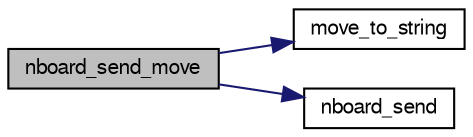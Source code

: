 digraph "nboard_send_move"
{
 // LATEX_PDF_SIZE
  bgcolor="transparent";
  edge [fontname="FreeSans",fontsize="10",labelfontname="FreeSans",labelfontsize="10"];
  node [fontname="FreeSans",fontsize="10",shape=record];
  rankdir="LR";
  Node1 [label="nboard_send_move",height=0.2,width=0.4,color="black", fillcolor="grey75", style="filled", fontcolor="black",tooltip=" "];
  Node1 -> Node2 [color="midnightblue",fontsize="10",style="solid",fontname="FreeSans"];
  Node2 [label="move_to_string",height=0.2,width=0.4,color="black",URL="$move_8c.html#a5d61a3318dc80a3171250974a921055d",tooltip="Print out a move."];
  Node1 -> Node3 [color="midnightblue",fontsize="10",style="solid",fontname="FreeSans"];
  Node3 [label="nboard_send",height=0.2,width=0.4,color="black",URL="$nboard_8c.html#a41829799a73bf33d37592a84bda025d0",tooltip=" "];
}

